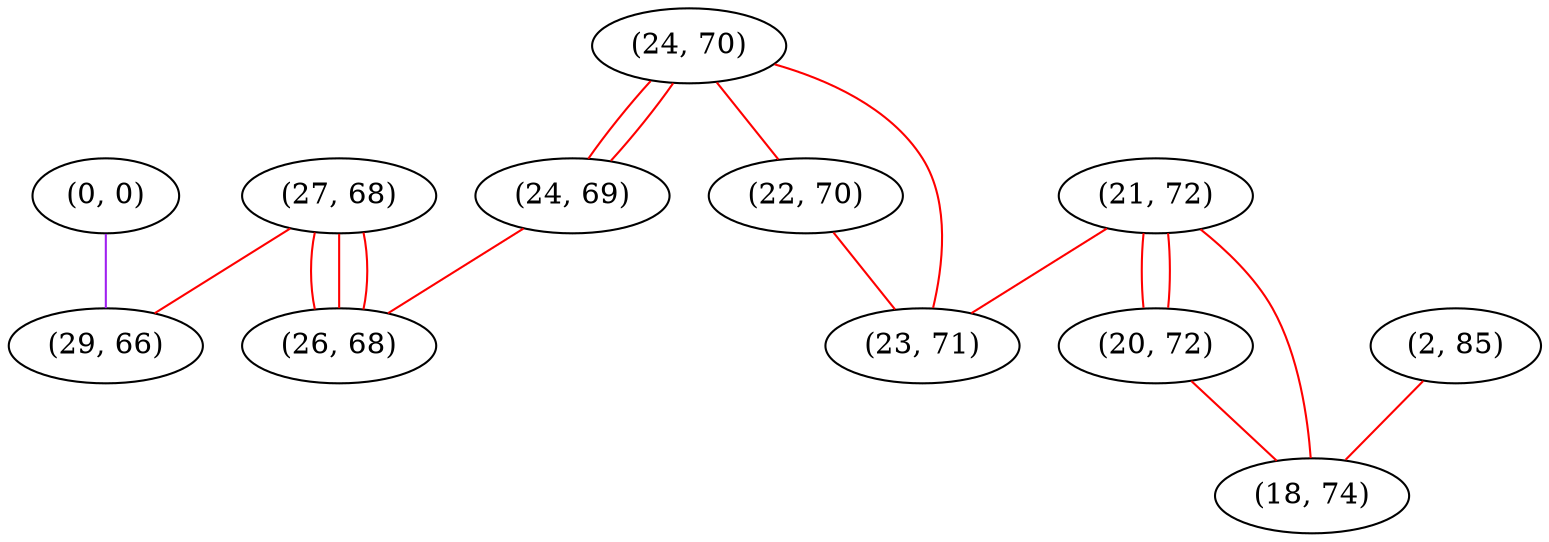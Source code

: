 graph "" {
"(0, 0)";
"(24, 70)";
"(2, 85)";
"(22, 70)";
"(24, 69)";
"(21, 72)";
"(27, 68)";
"(26, 68)";
"(20, 72)";
"(29, 66)";
"(23, 71)";
"(18, 74)";
"(0, 0)" -- "(29, 66)"  [color=purple, key=0, weight=4];
"(24, 70)" -- "(24, 69)"  [color=red, key=0, weight=1];
"(24, 70)" -- "(24, 69)"  [color=red, key=1, weight=1];
"(24, 70)" -- "(23, 71)"  [color=red, key=0, weight=1];
"(24, 70)" -- "(22, 70)"  [color=red, key=0, weight=1];
"(2, 85)" -- "(18, 74)"  [color=red, key=0, weight=1];
"(22, 70)" -- "(23, 71)"  [color=red, key=0, weight=1];
"(24, 69)" -- "(26, 68)"  [color=red, key=0, weight=1];
"(21, 72)" -- "(20, 72)"  [color=red, key=0, weight=1];
"(21, 72)" -- "(20, 72)"  [color=red, key=1, weight=1];
"(21, 72)" -- "(23, 71)"  [color=red, key=0, weight=1];
"(21, 72)" -- "(18, 74)"  [color=red, key=0, weight=1];
"(27, 68)" -- "(29, 66)"  [color=red, key=0, weight=1];
"(27, 68)" -- "(26, 68)"  [color=red, key=0, weight=1];
"(27, 68)" -- "(26, 68)"  [color=red, key=1, weight=1];
"(27, 68)" -- "(26, 68)"  [color=red, key=2, weight=1];
"(20, 72)" -- "(18, 74)"  [color=red, key=0, weight=1];
}
